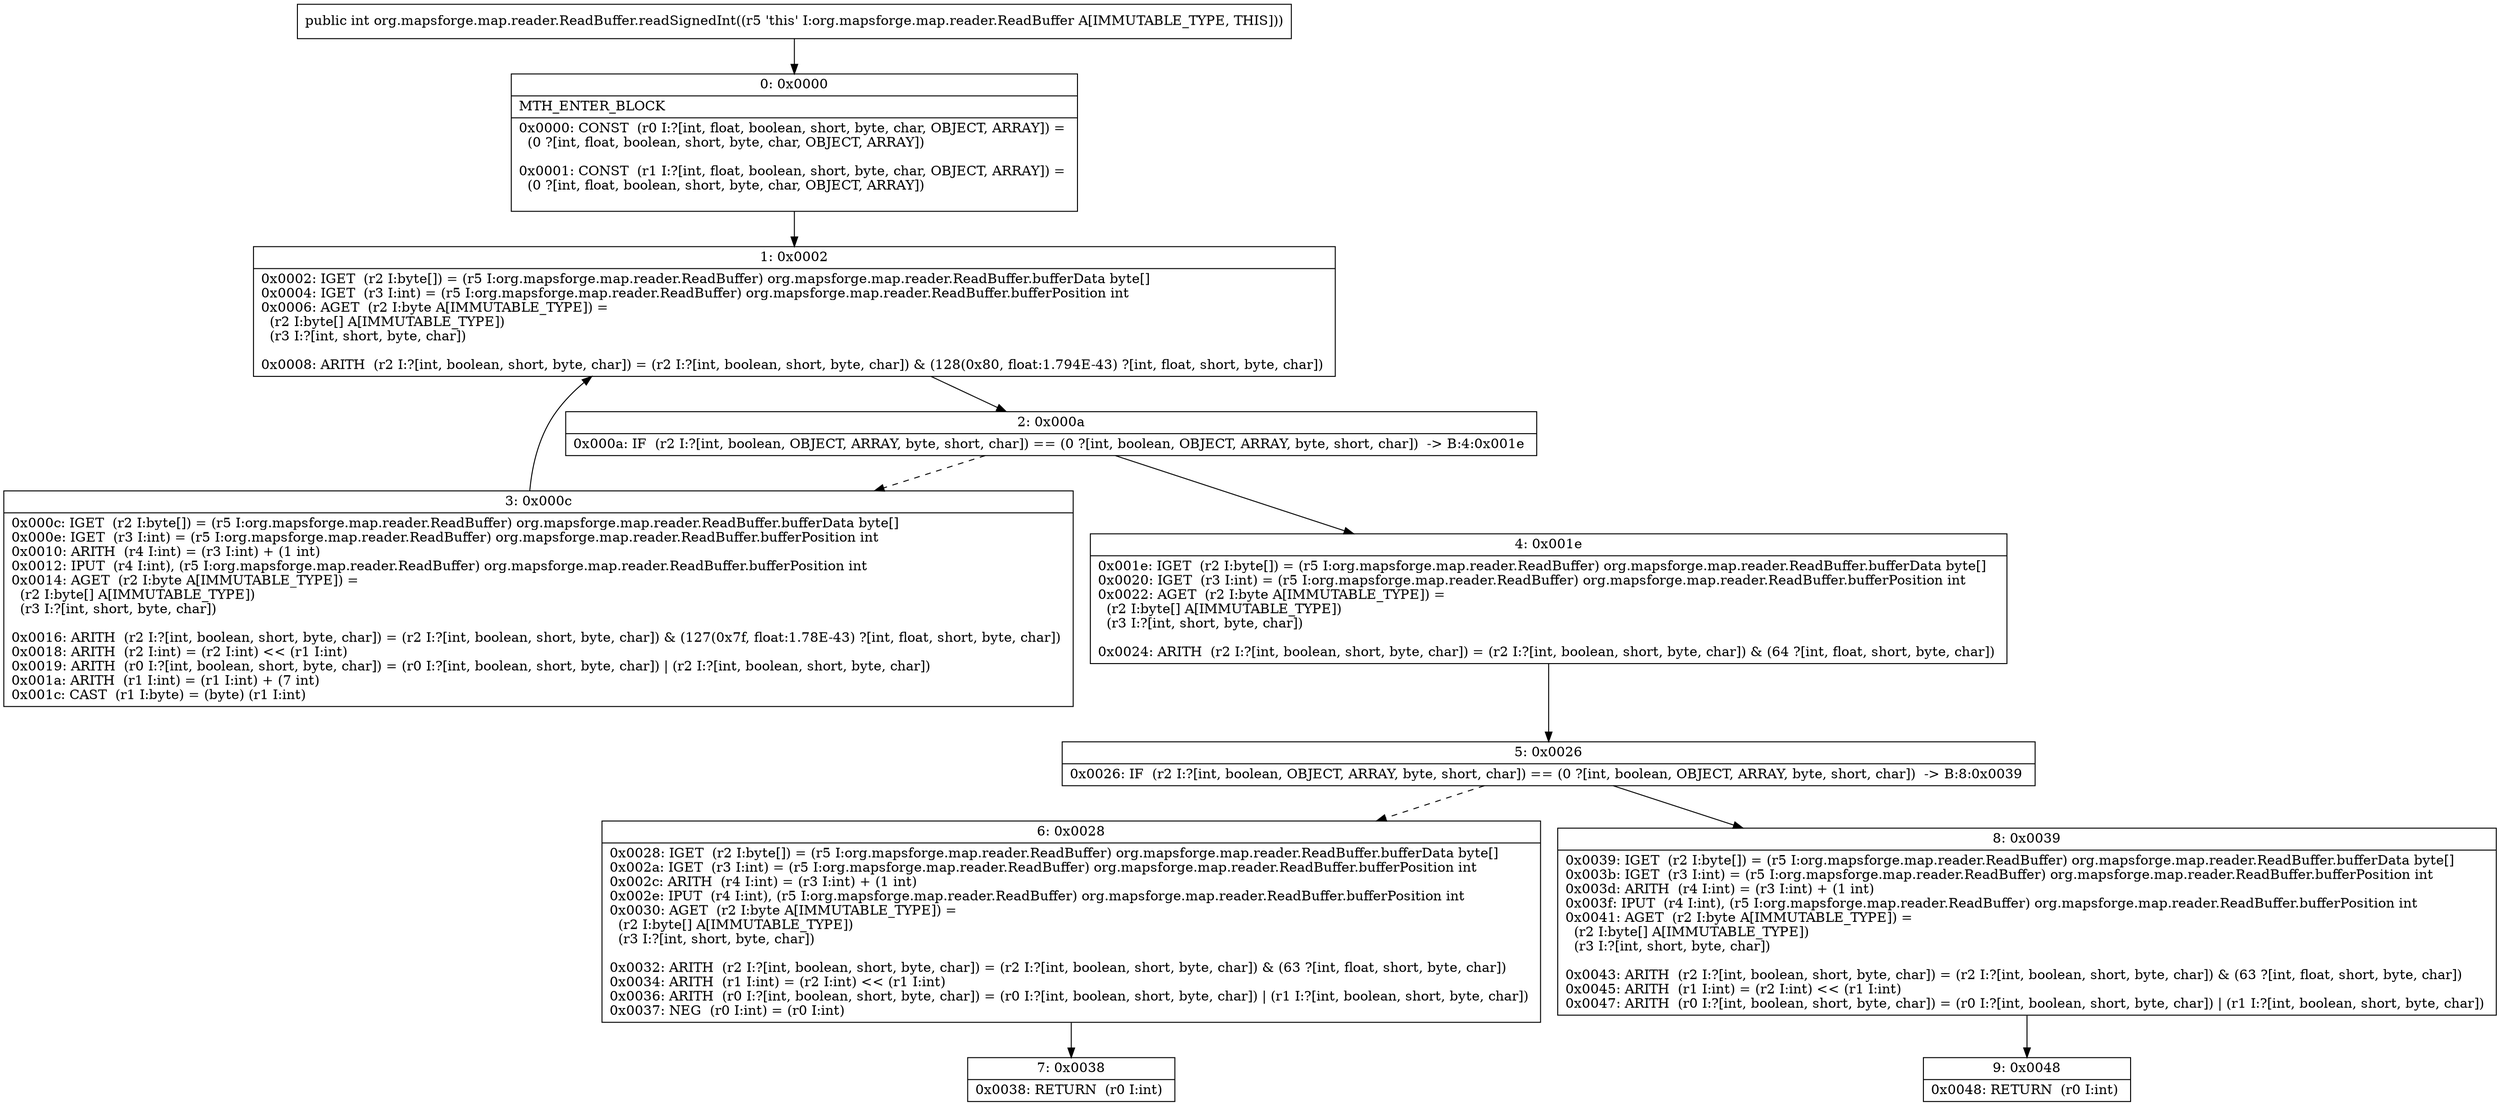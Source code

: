 digraph "CFG fororg.mapsforge.map.reader.ReadBuffer.readSignedInt()I" {
Node_0 [shape=record,label="{0\:\ 0x0000|MTH_ENTER_BLOCK\l|0x0000: CONST  (r0 I:?[int, float, boolean, short, byte, char, OBJECT, ARRAY]) = \l  (0 ?[int, float, boolean, short, byte, char, OBJECT, ARRAY])\l \l0x0001: CONST  (r1 I:?[int, float, boolean, short, byte, char, OBJECT, ARRAY]) = \l  (0 ?[int, float, boolean, short, byte, char, OBJECT, ARRAY])\l \l}"];
Node_1 [shape=record,label="{1\:\ 0x0002|0x0002: IGET  (r2 I:byte[]) = (r5 I:org.mapsforge.map.reader.ReadBuffer) org.mapsforge.map.reader.ReadBuffer.bufferData byte[] \l0x0004: IGET  (r3 I:int) = (r5 I:org.mapsforge.map.reader.ReadBuffer) org.mapsforge.map.reader.ReadBuffer.bufferPosition int \l0x0006: AGET  (r2 I:byte A[IMMUTABLE_TYPE]) = \l  (r2 I:byte[] A[IMMUTABLE_TYPE])\l  (r3 I:?[int, short, byte, char])\l \l0x0008: ARITH  (r2 I:?[int, boolean, short, byte, char]) = (r2 I:?[int, boolean, short, byte, char]) & (128(0x80, float:1.794E\-43) ?[int, float, short, byte, char]) \l}"];
Node_2 [shape=record,label="{2\:\ 0x000a|0x000a: IF  (r2 I:?[int, boolean, OBJECT, ARRAY, byte, short, char]) == (0 ?[int, boolean, OBJECT, ARRAY, byte, short, char])  \-\> B:4:0x001e \l}"];
Node_3 [shape=record,label="{3\:\ 0x000c|0x000c: IGET  (r2 I:byte[]) = (r5 I:org.mapsforge.map.reader.ReadBuffer) org.mapsforge.map.reader.ReadBuffer.bufferData byte[] \l0x000e: IGET  (r3 I:int) = (r5 I:org.mapsforge.map.reader.ReadBuffer) org.mapsforge.map.reader.ReadBuffer.bufferPosition int \l0x0010: ARITH  (r4 I:int) = (r3 I:int) + (1 int) \l0x0012: IPUT  (r4 I:int), (r5 I:org.mapsforge.map.reader.ReadBuffer) org.mapsforge.map.reader.ReadBuffer.bufferPosition int \l0x0014: AGET  (r2 I:byte A[IMMUTABLE_TYPE]) = \l  (r2 I:byte[] A[IMMUTABLE_TYPE])\l  (r3 I:?[int, short, byte, char])\l \l0x0016: ARITH  (r2 I:?[int, boolean, short, byte, char]) = (r2 I:?[int, boolean, short, byte, char]) & (127(0x7f, float:1.78E\-43) ?[int, float, short, byte, char]) \l0x0018: ARITH  (r2 I:int) = (r2 I:int) \<\< (r1 I:int) \l0x0019: ARITH  (r0 I:?[int, boolean, short, byte, char]) = (r0 I:?[int, boolean, short, byte, char]) \| (r2 I:?[int, boolean, short, byte, char]) \l0x001a: ARITH  (r1 I:int) = (r1 I:int) + (7 int) \l0x001c: CAST  (r1 I:byte) = (byte) (r1 I:int) \l}"];
Node_4 [shape=record,label="{4\:\ 0x001e|0x001e: IGET  (r2 I:byte[]) = (r5 I:org.mapsforge.map.reader.ReadBuffer) org.mapsforge.map.reader.ReadBuffer.bufferData byte[] \l0x0020: IGET  (r3 I:int) = (r5 I:org.mapsforge.map.reader.ReadBuffer) org.mapsforge.map.reader.ReadBuffer.bufferPosition int \l0x0022: AGET  (r2 I:byte A[IMMUTABLE_TYPE]) = \l  (r2 I:byte[] A[IMMUTABLE_TYPE])\l  (r3 I:?[int, short, byte, char])\l \l0x0024: ARITH  (r2 I:?[int, boolean, short, byte, char]) = (r2 I:?[int, boolean, short, byte, char]) & (64 ?[int, float, short, byte, char]) \l}"];
Node_5 [shape=record,label="{5\:\ 0x0026|0x0026: IF  (r2 I:?[int, boolean, OBJECT, ARRAY, byte, short, char]) == (0 ?[int, boolean, OBJECT, ARRAY, byte, short, char])  \-\> B:8:0x0039 \l}"];
Node_6 [shape=record,label="{6\:\ 0x0028|0x0028: IGET  (r2 I:byte[]) = (r5 I:org.mapsforge.map.reader.ReadBuffer) org.mapsforge.map.reader.ReadBuffer.bufferData byte[] \l0x002a: IGET  (r3 I:int) = (r5 I:org.mapsforge.map.reader.ReadBuffer) org.mapsforge.map.reader.ReadBuffer.bufferPosition int \l0x002c: ARITH  (r4 I:int) = (r3 I:int) + (1 int) \l0x002e: IPUT  (r4 I:int), (r5 I:org.mapsforge.map.reader.ReadBuffer) org.mapsforge.map.reader.ReadBuffer.bufferPosition int \l0x0030: AGET  (r2 I:byte A[IMMUTABLE_TYPE]) = \l  (r2 I:byte[] A[IMMUTABLE_TYPE])\l  (r3 I:?[int, short, byte, char])\l \l0x0032: ARITH  (r2 I:?[int, boolean, short, byte, char]) = (r2 I:?[int, boolean, short, byte, char]) & (63 ?[int, float, short, byte, char]) \l0x0034: ARITH  (r1 I:int) = (r2 I:int) \<\< (r1 I:int) \l0x0036: ARITH  (r0 I:?[int, boolean, short, byte, char]) = (r0 I:?[int, boolean, short, byte, char]) \| (r1 I:?[int, boolean, short, byte, char]) \l0x0037: NEG  (r0 I:int) = (r0 I:int) \l}"];
Node_7 [shape=record,label="{7\:\ 0x0038|0x0038: RETURN  (r0 I:int) \l}"];
Node_8 [shape=record,label="{8\:\ 0x0039|0x0039: IGET  (r2 I:byte[]) = (r5 I:org.mapsforge.map.reader.ReadBuffer) org.mapsforge.map.reader.ReadBuffer.bufferData byte[] \l0x003b: IGET  (r3 I:int) = (r5 I:org.mapsforge.map.reader.ReadBuffer) org.mapsforge.map.reader.ReadBuffer.bufferPosition int \l0x003d: ARITH  (r4 I:int) = (r3 I:int) + (1 int) \l0x003f: IPUT  (r4 I:int), (r5 I:org.mapsforge.map.reader.ReadBuffer) org.mapsforge.map.reader.ReadBuffer.bufferPosition int \l0x0041: AGET  (r2 I:byte A[IMMUTABLE_TYPE]) = \l  (r2 I:byte[] A[IMMUTABLE_TYPE])\l  (r3 I:?[int, short, byte, char])\l \l0x0043: ARITH  (r2 I:?[int, boolean, short, byte, char]) = (r2 I:?[int, boolean, short, byte, char]) & (63 ?[int, float, short, byte, char]) \l0x0045: ARITH  (r1 I:int) = (r2 I:int) \<\< (r1 I:int) \l0x0047: ARITH  (r0 I:?[int, boolean, short, byte, char]) = (r0 I:?[int, boolean, short, byte, char]) \| (r1 I:?[int, boolean, short, byte, char]) \l}"];
Node_9 [shape=record,label="{9\:\ 0x0048|0x0048: RETURN  (r0 I:int) \l}"];
MethodNode[shape=record,label="{public int org.mapsforge.map.reader.ReadBuffer.readSignedInt((r5 'this' I:org.mapsforge.map.reader.ReadBuffer A[IMMUTABLE_TYPE, THIS])) }"];
MethodNode -> Node_0;
Node_0 -> Node_1;
Node_1 -> Node_2;
Node_2 -> Node_3[style=dashed];
Node_2 -> Node_4;
Node_3 -> Node_1;
Node_4 -> Node_5;
Node_5 -> Node_6[style=dashed];
Node_5 -> Node_8;
Node_6 -> Node_7;
Node_8 -> Node_9;
}

